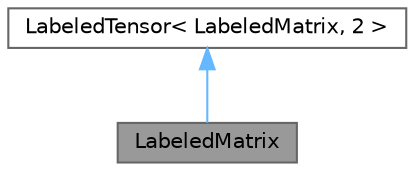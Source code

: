 digraph "LabeledMatrix"
{
 // LATEX_PDF_SIZE
  bgcolor="transparent";
  edge [fontname=Helvetica,fontsize=10,labelfontname=Helvetica,labelfontsize=10];
  node [fontname=Helvetica,fontsize=10,shape=box,height=0.2,width=0.4];
  Node1 [id="Node000001",label="LabeledMatrix",height=0.2,width=0.4,color="gray40", fillcolor="grey60", style="filled", fontcolor="black",tooltip="A single-batched, logically 2D LabeledTensor."];
  Node2 -> Node1 [id="edge1_Node000001_Node000002",dir="back",color="steelblue1",style="solid",tooltip=" "];
  Node2 [id="Node000002",label="LabeledTensor\< LabeledMatrix, 2 \>",height=0.2,width=0.4,color="gray40", fillcolor="white", style="filled",URL="$classneml2_1_1LabeledTensor.html",tooltip=" "];
}
